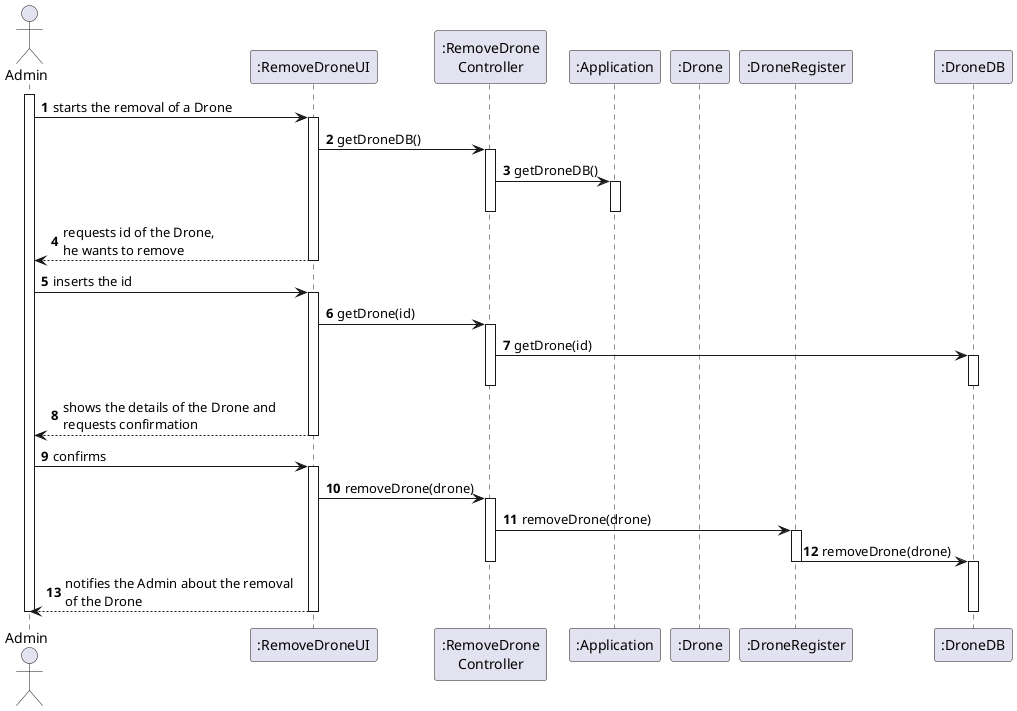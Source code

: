 @startuml
autonumber

actor "Admin" as ADM
participant ":RemoveDroneUI" as UI
participant ":RemoveDrone\nController" as CTRL
participant ":Application" as SYS
participant ":Drone" as SCO
participant ":DroneRegister" as SCOR
participant ":DroneDB" as SCDB

activate ADM
ADM -> UI : starts the removal of a Drone
activate UI

UI -> CTRL : getDroneDB()
activate CTRL

CTRL -> SYS : getDroneDB()
activate SYS
deactivate SYS



deactivate CTRL

UI --> ADM : requests id of the Drone, \nhe wants to remove
deactivate UI

ADM -> UI : inserts the id
activate UI

UI -> CTRL : getDrone(id)
activate CTRL

CTRL -> SCDB : getDrone(id)
activate SCDB
deactivate SCDB



deactivate CTRL

UI --> ADM : shows the details of the Drone and \nrequests confirmation
deactivate UI

ADM -> UI : confirms
activate UI

UI -> CTRL : removeDrone(drone)
activate CTRL

CTRL -> SCOR : removeDrone(drone)
activate SCOR

SCOR -> SCDB : removeDrone(drone)
deactivate SCOR
activate SCDB
deactivate CTRL


UI --> ADM : notifies the Admin about the removal \nof the Drone
deactivate SCDB

deactivate UI

deactivate ADM
@enduml

